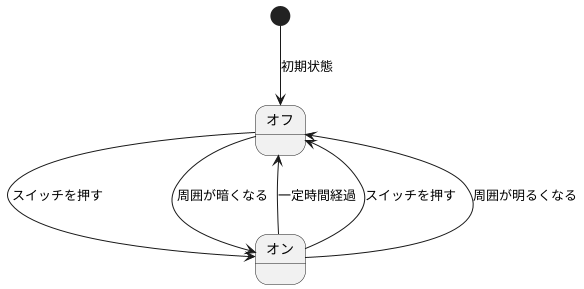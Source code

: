 @startuml
[*] --> オフ : 初期状態
オフ --> オン : スイッチを押す
オン --> オフ : 一定時間経過
オン --> オフ : スイッチを押す
オン --> オフ : 周囲が明るくなる
オフ --> オン : 周囲が暗くなる
@enduml